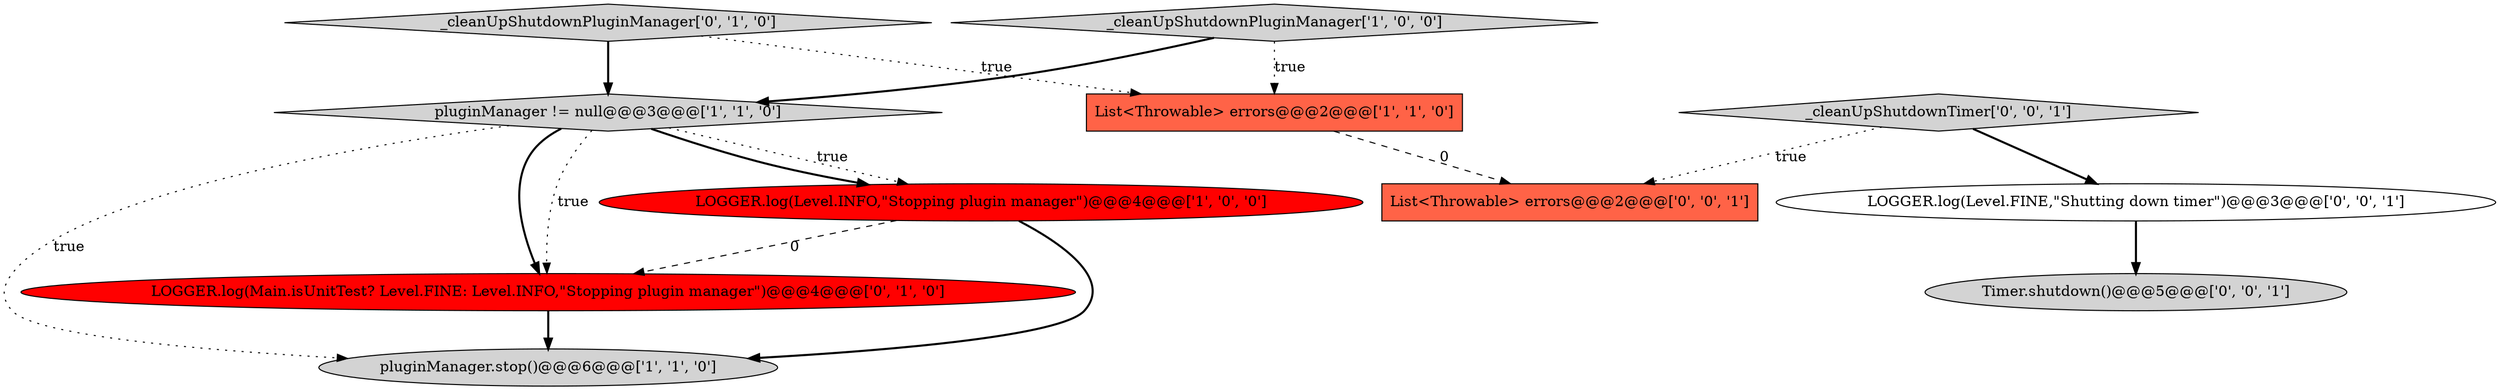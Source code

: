 digraph {
6 [style = filled, label = "LOGGER.log(Main.isUnitTest? Level.FINE: Level.INFO,\"Stopping plugin manager\")@@@4@@@['0', '1', '0']", fillcolor = red, shape = ellipse image = "AAA1AAABBB2BBB"];
8 [style = filled, label = "Timer.shutdown()@@@5@@@['0', '0', '1']", fillcolor = lightgray, shape = ellipse image = "AAA0AAABBB3BBB"];
4 [style = filled, label = "List<Throwable> errors@@@2@@@['1', '1', '0']", fillcolor = tomato, shape = box image = "AAA0AAABBB1BBB"];
5 [style = filled, label = "_cleanUpShutdownPluginManager['0', '1', '0']", fillcolor = lightgray, shape = diamond image = "AAA0AAABBB2BBB"];
2 [style = filled, label = "_cleanUpShutdownPluginManager['1', '0', '0']", fillcolor = lightgray, shape = diamond image = "AAA0AAABBB1BBB"];
1 [style = filled, label = "LOGGER.log(Level.INFO,\"Stopping plugin manager\")@@@4@@@['1', '0', '0']", fillcolor = red, shape = ellipse image = "AAA1AAABBB1BBB"];
3 [style = filled, label = "pluginManager != null@@@3@@@['1', '1', '0']", fillcolor = lightgray, shape = diamond image = "AAA0AAABBB1BBB"];
9 [style = filled, label = "_cleanUpShutdownTimer['0', '0', '1']", fillcolor = lightgray, shape = diamond image = "AAA0AAABBB3BBB"];
0 [style = filled, label = "pluginManager.stop()@@@6@@@['1', '1', '0']", fillcolor = lightgray, shape = ellipse image = "AAA0AAABBB1BBB"];
10 [style = filled, label = "List<Throwable> errors@@@2@@@['0', '0', '1']", fillcolor = tomato, shape = box image = "AAA0AAABBB3BBB"];
7 [style = filled, label = "LOGGER.log(Level.FINE,\"Shutting down timer\")@@@3@@@['0', '0', '1']", fillcolor = white, shape = ellipse image = "AAA0AAABBB3BBB"];
5->3 [style = bold, label=""];
3->6 [style = bold, label=""];
6->0 [style = bold, label=""];
1->0 [style = bold, label=""];
4->10 [style = dashed, label="0"];
3->6 [style = dotted, label="true"];
3->1 [style = bold, label=""];
9->10 [style = dotted, label="true"];
7->8 [style = bold, label=""];
9->7 [style = bold, label=""];
3->1 [style = dotted, label="true"];
1->6 [style = dashed, label="0"];
5->4 [style = dotted, label="true"];
2->4 [style = dotted, label="true"];
2->3 [style = bold, label=""];
3->0 [style = dotted, label="true"];
}
